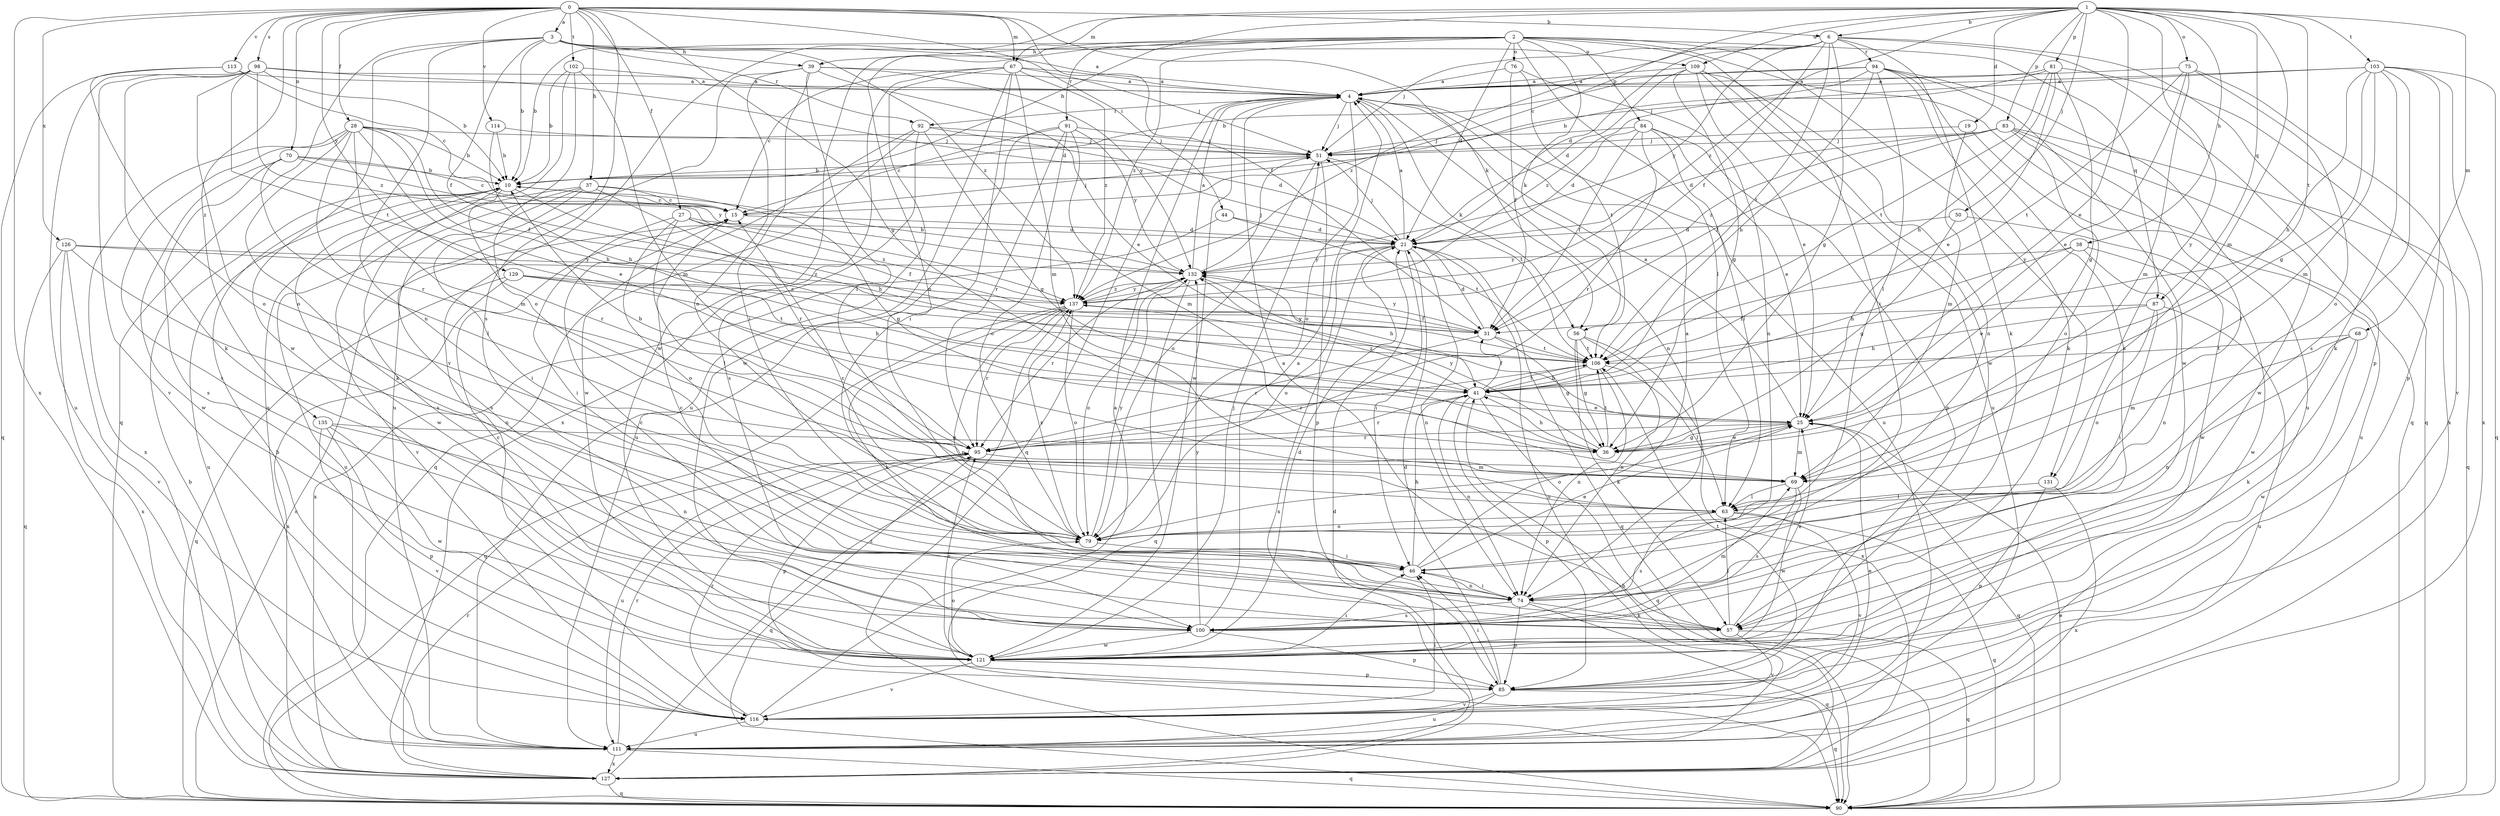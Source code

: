 strict digraph  {
0;
1;
2;
3;
4;
6;
10;
15;
19;
21;
25;
27;
28;
31;
36;
37;
38;
39;
41;
44;
46;
50;
51;
56;
57;
63;
67;
68;
69;
70;
74;
75;
76;
79;
81;
83;
84;
85;
87;
90;
91;
92;
94;
95;
98;
100;
102;
103;
106;
109;
111;
113;
114;
116;
121;
126;
127;
129;
131;
132;
135;
137;
0 -> 3  [label=a];
0 -> 6  [label=b];
0 -> 27  [label=f];
0 -> 28  [label=f];
0 -> 31  [label=f];
0 -> 36  [label=g];
0 -> 37  [label=h];
0 -> 44  [label=i];
0 -> 56  [label=k];
0 -> 67  [label=m];
0 -> 70  [label=n];
0 -> 98  [label=s];
0 -> 100  [label=s];
0 -> 102  [label=t];
0 -> 113  [label=v];
0 -> 114  [label=v];
0 -> 126  [label=x];
0 -> 127  [label=x];
0 -> 129  [label=y];
0 -> 135  [label=z];
1 -> 6  [label=b];
1 -> 10  [label=b];
1 -> 15  [label=c];
1 -> 19  [label=d];
1 -> 25  [label=e];
1 -> 38  [label=h];
1 -> 50  [label=j];
1 -> 67  [label=m];
1 -> 68  [label=m];
1 -> 69  [label=m];
1 -> 75  [label=o];
1 -> 81  [label=p];
1 -> 83  [label=p];
1 -> 87  [label=q];
1 -> 103  [label=t];
1 -> 106  [label=t];
1 -> 109  [label=u];
1 -> 116  [label=v];
1 -> 131  [label=y];
1 -> 137  [label=z];
2 -> 10  [label=b];
2 -> 21  [label=d];
2 -> 39  [label=h];
2 -> 46  [label=i];
2 -> 56  [label=k];
2 -> 63  [label=l];
2 -> 76  [label=o];
2 -> 79  [label=o];
2 -> 84  [label=p];
2 -> 87  [label=q];
2 -> 90  [label=q];
2 -> 91  [label=r];
2 -> 121  [label=w];
2 -> 131  [label=y];
2 -> 137  [label=z];
3 -> 4  [label=a];
3 -> 10  [label=b];
3 -> 31  [label=f];
3 -> 39  [label=h];
3 -> 74  [label=n];
3 -> 90  [label=q];
3 -> 92  [label=r];
3 -> 109  [label=u];
3 -> 121  [label=w];
3 -> 137  [label=z];
4 -> 51  [label=j];
4 -> 56  [label=k];
4 -> 74  [label=n];
4 -> 79  [label=o];
4 -> 90  [label=q];
4 -> 92  [label=r];
4 -> 111  [label=u];
4 -> 121  [label=w];
6 -> 21  [label=d];
6 -> 31  [label=f];
6 -> 36  [label=g];
6 -> 51  [label=j];
6 -> 57  [label=k];
6 -> 85  [label=p];
6 -> 90  [label=q];
6 -> 94  [label=r];
6 -> 106  [label=t];
6 -> 132  [label=y];
6 -> 137  [label=z];
10 -> 15  [label=c];
10 -> 41  [label=h];
10 -> 95  [label=r];
10 -> 100  [label=s];
10 -> 111  [label=u];
10 -> 121  [label=w];
15 -> 21  [label=d];
15 -> 51  [label=j];
19 -> 51  [label=j];
19 -> 69  [label=m];
19 -> 111  [label=u];
21 -> 4  [label=a];
21 -> 46  [label=i];
21 -> 51  [label=j];
21 -> 74  [label=n];
21 -> 79  [label=o];
21 -> 90  [label=q];
21 -> 111  [label=u];
21 -> 127  [label=x];
21 -> 132  [label=y];
25 -> 4  [label=a];
25 -> 36  [label=g];
25 -> 69  [label=m];
25 -> 79  [label=o];
25 -> 90  [label=q];
25 -> 95  [label=r];
27 -> 21  [label=d];
27 -> 31  [label=f];
27 -> 46  [label=i];
27 -> 63  [label=l];
27 -> 79  [label=o];
27 -> 137  [label=z];
28 -> 10  [label=b];
28 -> 25  [label=e];
28 -> 31  [label=f];
28 -> 41  [label=h];
28 -> 51  [label=j];
28 -> 57  [label=k];
28 -> 69  [label=m];
28 -> 95  [label=r];
28 -> 100  [label=s];
28 -> 127  [label=x];
31 -> 21  [label=d];
31 -> 36  [label=g];
31 -> 95  [label=r];
31 -> 106  [label=t];
31 -> 132  [label=y];
36 -> 25  [label=e];
36 -> 41  [label=h];
36 -> 106  [label=t];
36 -> 132  [label=y];
37 -> 15  [label=c];
37 -> 36  [label=g];
37 -> 46  [label=i];
37 -> 95  [label=r];
37 -> 100  [label=s];
37 -> 111  [label=u];
37 -> 116  [label=v];
38 -> 25  [label=e];
38 -> 41  [label=h];
38 -> 74  [label=n];
38 -> 121  [label=w];
38 -> 132  [label=y];
39 -> 4  [label=a];
39 -> 25  [label=e];
39 -> 46  [label=i];
39 -> 63  [label=l];
39 -> 79  [label=o];
39 -> 111  [label=u];
39 -> 132  [label=y];
41 -> 25  [label=e];
41 -> 31  [label=f];
41 -> 74  [label=n];
41 -> 85  [label=p];
41 -> 90  [label=q];
41 -> 95  [label=r];
41 -> 106  [label=t];
41 -> 137  [label=z];
44 -> 21  [label=d];
44 -> 106  [label=t];
44 -> 127  [label=x];
46 -> 4  [label=a];
46 -> 25  [label=e];
46 -> 41  [label=h];
46 -> 74  [label=n];
50 -> 21  [label=d];
50 -> 36  [label=g];
50 -> 121  [label=w];
51 -> 10  [label=b];
51 -> 79  [label=o];
51 -> 85  [label=p];
51 -> 106  [label=t];
56 -> 36  [label=g];
56 -> 57  [label=k];
56 -> 74  [label=n];
56 -> 106  [label=t];
56 -> 127  [label=x];
57 -> 4  [label=a];
57 -> 15  [label=c];
57 -> 25  [label=e];
57 -> 63  [label=l];
57 -> 90  [label=q];
57 -> 116  [label=v];
63 -> 79  [label=o];
63 -> 90  [label=q];
63 -> 100  [label=s];
63 -> 116  [label=v];
67 -> 4  [label=a];
67 -> 15  [label=c];
67 -> 46  [label=i];
67 -> 51  [label=j];
67 -> 69  [label=m];
67 -> 111  [label=u];
67 -> 121  [label=w];
67 -> 127  [label=x];
67 -> 137  [label=z];
68 -> 57  [label=k];
68 -> 69  [label=m];
68 -> 74  [label=n];
68 -> 106  [label=t];
68 -> 121  [label=w];
69 -> 63  [label=l];
69 -> 100  [label=s];
69 -> 121  [label=w];
70 -> 10  [label=b];
70 -> 15  [label=c];
70 -> 63  [label=l];
70 -> 100  [label=s];
70 -> 121  [label=w];
70 -> 132  [label=y];
74 -> 15  [label=c];
74 -> 46  [label=i];
74 -> 57  [label=k];
74 -> 85  [label=p];
74 -> 90  [label=q];
74 -> 100  [label=s];
75 -> 4  [label=a];
75 -> 25  [label=e];
75 -> 69  [label=m];
75 -> 79  [label=o];
75 -> 106  [label=t];
75 -> 116  [label=v];
76 -> 4  [label=a];
76 -> 31  [label=f];
76 -> 74  [label=n];
76 -> 106  [label=t];
79 -> 15  [label=c];
79 -> 46  [label=i];
79 -> 132  [label=y];
79 -> 137  [label=z];
81 -> 4  [label=a];
81 -> 10  [label=b];
81 -> 25  [label=e];
81 -> 36  [label=g];
81 -> 41  [label=h];
81 -> 106  [label=t];
81 -> 127  [label=x];
83 -> 21  [label=d];
83 -> 31  [label=f];
83 -> 51  [label=j];
83 -> 63  [label=l];
83 -> 79  [label=o];
83 -> 90  [label=q];
83 -> 121  [label=w];
83 -> 137  [label=z];
84 -> 21  [label=d];
84 -> 25  [label=e];
84 -> 31  [label=f];
84 -> 51  [label=j];
84 -> 63  [label=l];
84 -> 85  [label=p];
84 -> 95  [label=r];
85 -> 21  [label=d];
85 -> 46  [label=i];
85 -> 90  [label=q];
85 -> 106  [label=t];
85 -> 111  [label=u];
85 -> 116  [label=v];
87 -> 31  [label=f];
87 -> 41  [label=h];
87 -> 46  [label=i];
87 -> 79  [label=o];
87 -> 111  [label=u];
90 -> 15  [label=c];
90 -> 25  [label=e];
91 -> 15  [label=c];
91 -> 51  [label=j];
91 -> 69  [label=m];
91 -> 79  [label=o];
91 -> 95  [label=r];
91 -> 111  [label=u];
91 -> 132  [label=y];
92 -> 21  [label=d];
92 -> 36  [label=g];
92 -> 51  [label=j];
92 -> 90  [label=q];
92 -> 100  [label=s];
92 -> 121  [label=w];
94 -> 4  [label=a];
94 -> 10  [label=b];
94 -> 41  [label=h];
94 -> 57  [label=k];
94 -> 63  [label=l];
94 -> 100  [label=s];
94 -> 111  [label=u];
94 -> 121  [label=w];
94 -> 137  [label=z];
95 -> 10  [label=b];
95 -> 69  [label=m];
95 -> 85  [label=p];
95 -> 90  [label=q];
95 -> 111  [label=u];
98 -> 4  [label=a];
98 -> 10  [label=b];
98 -> 21  [label=d];
98 -> 57  [label=k];
98 -> 79  [label=o];
98 -> 106  [label=t];
98 -> 111  [label=u];
98 -> 116  [label=v];
98 -> 137  [label=z];
100 -> 4  [label=a];
100 -> 69  [label=m];
100 -> 85  [label=p];
100 -> 121  [label=w];
100 -> 132  [label=y];
102 -> 4  [label=a];
102 -> 10  [label=b];
102 -> 69  [label=m];
102 -> 79  [label=o];
102 -> 111  [label=u];
103 -> 4  [label=a];
103 -> 36  [label=g];
103 -> 41  [label=h];
103 -> 51  [label=j];
103 -> 57  [label=k];
103 -> 69  [label=m];
103 -> 85  [label=p];
103 -> 90  [label=q];
103 -> 100  [label=s];
103 -> 127  [label=x];
106 -> 41  [label=h];
106 -> 63  [label=l];
106 -> 74  [label=n];
106 -> 95  [label=r];
106 -> 132  [label=y];
109 -> 4  [label=a];
109 -> 21  [label=d];
109 -> 25  [label=e];
109 -> 36  [label=g];
109 -> 74  [label=n];
109 -> 111  [label=u];
109 -> 121  [label=w];
111 -> 90  [label=q];
111 -> 95  [label=r];
111 -> 127  [label=x];
113 -> 4  [label=a];
113 -> 15  [label=c];
113 -> 79  [label=o];
113 -> 90  [label=q];
114 -> 10  [label=b];
114 -> 41  [label=h];
114 -> 51  [label=j];
116 -> 4  [label=a];
116 -> 10  [label=b];
116 -> 25  [label=e];
116 -> 46  [label=i];
116 -> 95  [label=r];
116 -> 111  [label=u];
121 -> 15  [label=c];
121 -> 21  [label=d];
121 -> 46  [label=i];
121 -> 51  [label=j];
121 -> 79  [label=o];
121 -> 85  [label=p];
121 -> 95  [label=r];
121 -> 116  [label=v];
126 -> 74  [label=n];
126 -> 90  [label=q];
126 -> 116  [label=v];
126 -> 127  [label=x];
126 -> 132  [label=y];
126 -> 137  [label=z];
127 -> 10  [label=b];
127 -> 21  [label=d];
127 -> 41  [label=h];
127 -> 90  [label=q];
127 -> 95  [label=r];
127 -> 137  [label=z];
129 -> 41  [label=h];
129 -> 90  [label=q];
129 -> 106  [label=t];
129 -> 127  [label=x];
129 -> 137  [label=z];
131 -> 63  [label=l];
131 -> 85  [label=p];
131 -> 127  [label=x];
132 -> 4  [label=a];
132 -> 10  [label=b];
132 -> 41  [label=h];
132 -> 51  [label=j];
132 -> 79  [label=o];
132 -> 90  [label=q];
132 -> 95  [label=r];
132 -> 137  [label=z];
135 -> 36  [label=g];
135 -> 74  [label=n];
135 -> 85  [label=p];
135 -> 116  [label=v];
135 -> 121  [label=w];
137 -> 31  [label=f];
137 -> 57  [label=k];
137 -> 74  [label=n];
137 -> 79  [label=o];
137 -> 90  [label=q];
137 -> 95  [label=r];
137 -> 132  [label=y];
}
